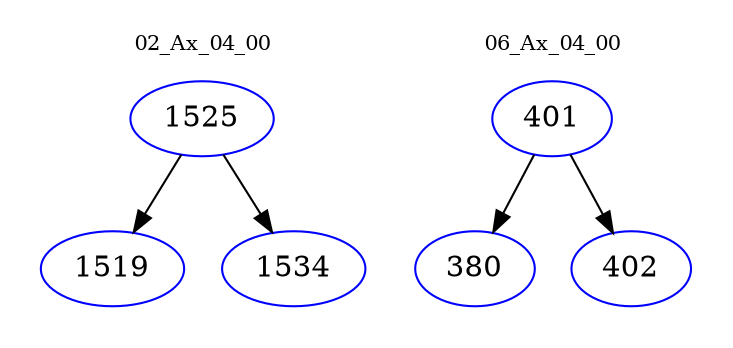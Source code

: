 digraph{
subgraph cluster_0 {
color = white
label = "02_Ax_04_00";
fontsize=10;
T0_1525 [label="1525", color="blue"]
T0_1525 -> T0_1519 [color="black"]
T0_1519 [label="1519", color="blue"]
T0_1525 -> T0_1534 [color="black"]
T0_1534 [label="1534", color="blue"]
}
subgraph cluster_1 {
color = white
label = "06_Ax_04_00";
fontsize=10;
T1_401 [label="401", color="blue"]
T1_401 -> T1_380 [color="black"]
T1_380 [label="380", color="blue"]
T1_401 -> T1_402 [color="black"]
T1_402 [label="402", color="blue"]
}
}
